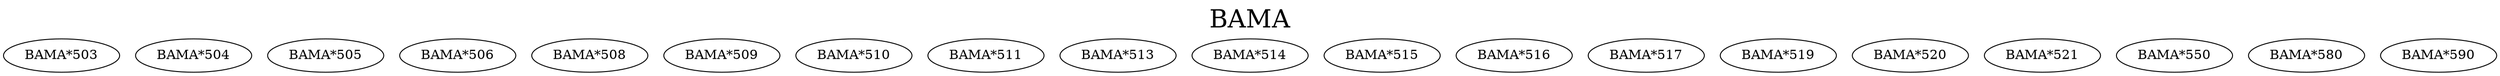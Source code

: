 digraph BAMA {
labelloc = "t";
label = "BAMA"
fontsize = 27;
"BAMA*503"
"BAMA*504"
"BAMA*505"
"BAMA*506"
"BAMA*508"
"BAMA*509"
"BAMA*510"
"BAMA*511"
"BAMA*513"
"BAMA*514"
"BAMA*515"
"BAMA*516"
"BAMA*517"
"BAMA*519"
"BAMA*520"
"BAMA*521"
"BAMA*550"
"BAMA*580"
"BAMA*590"
}
